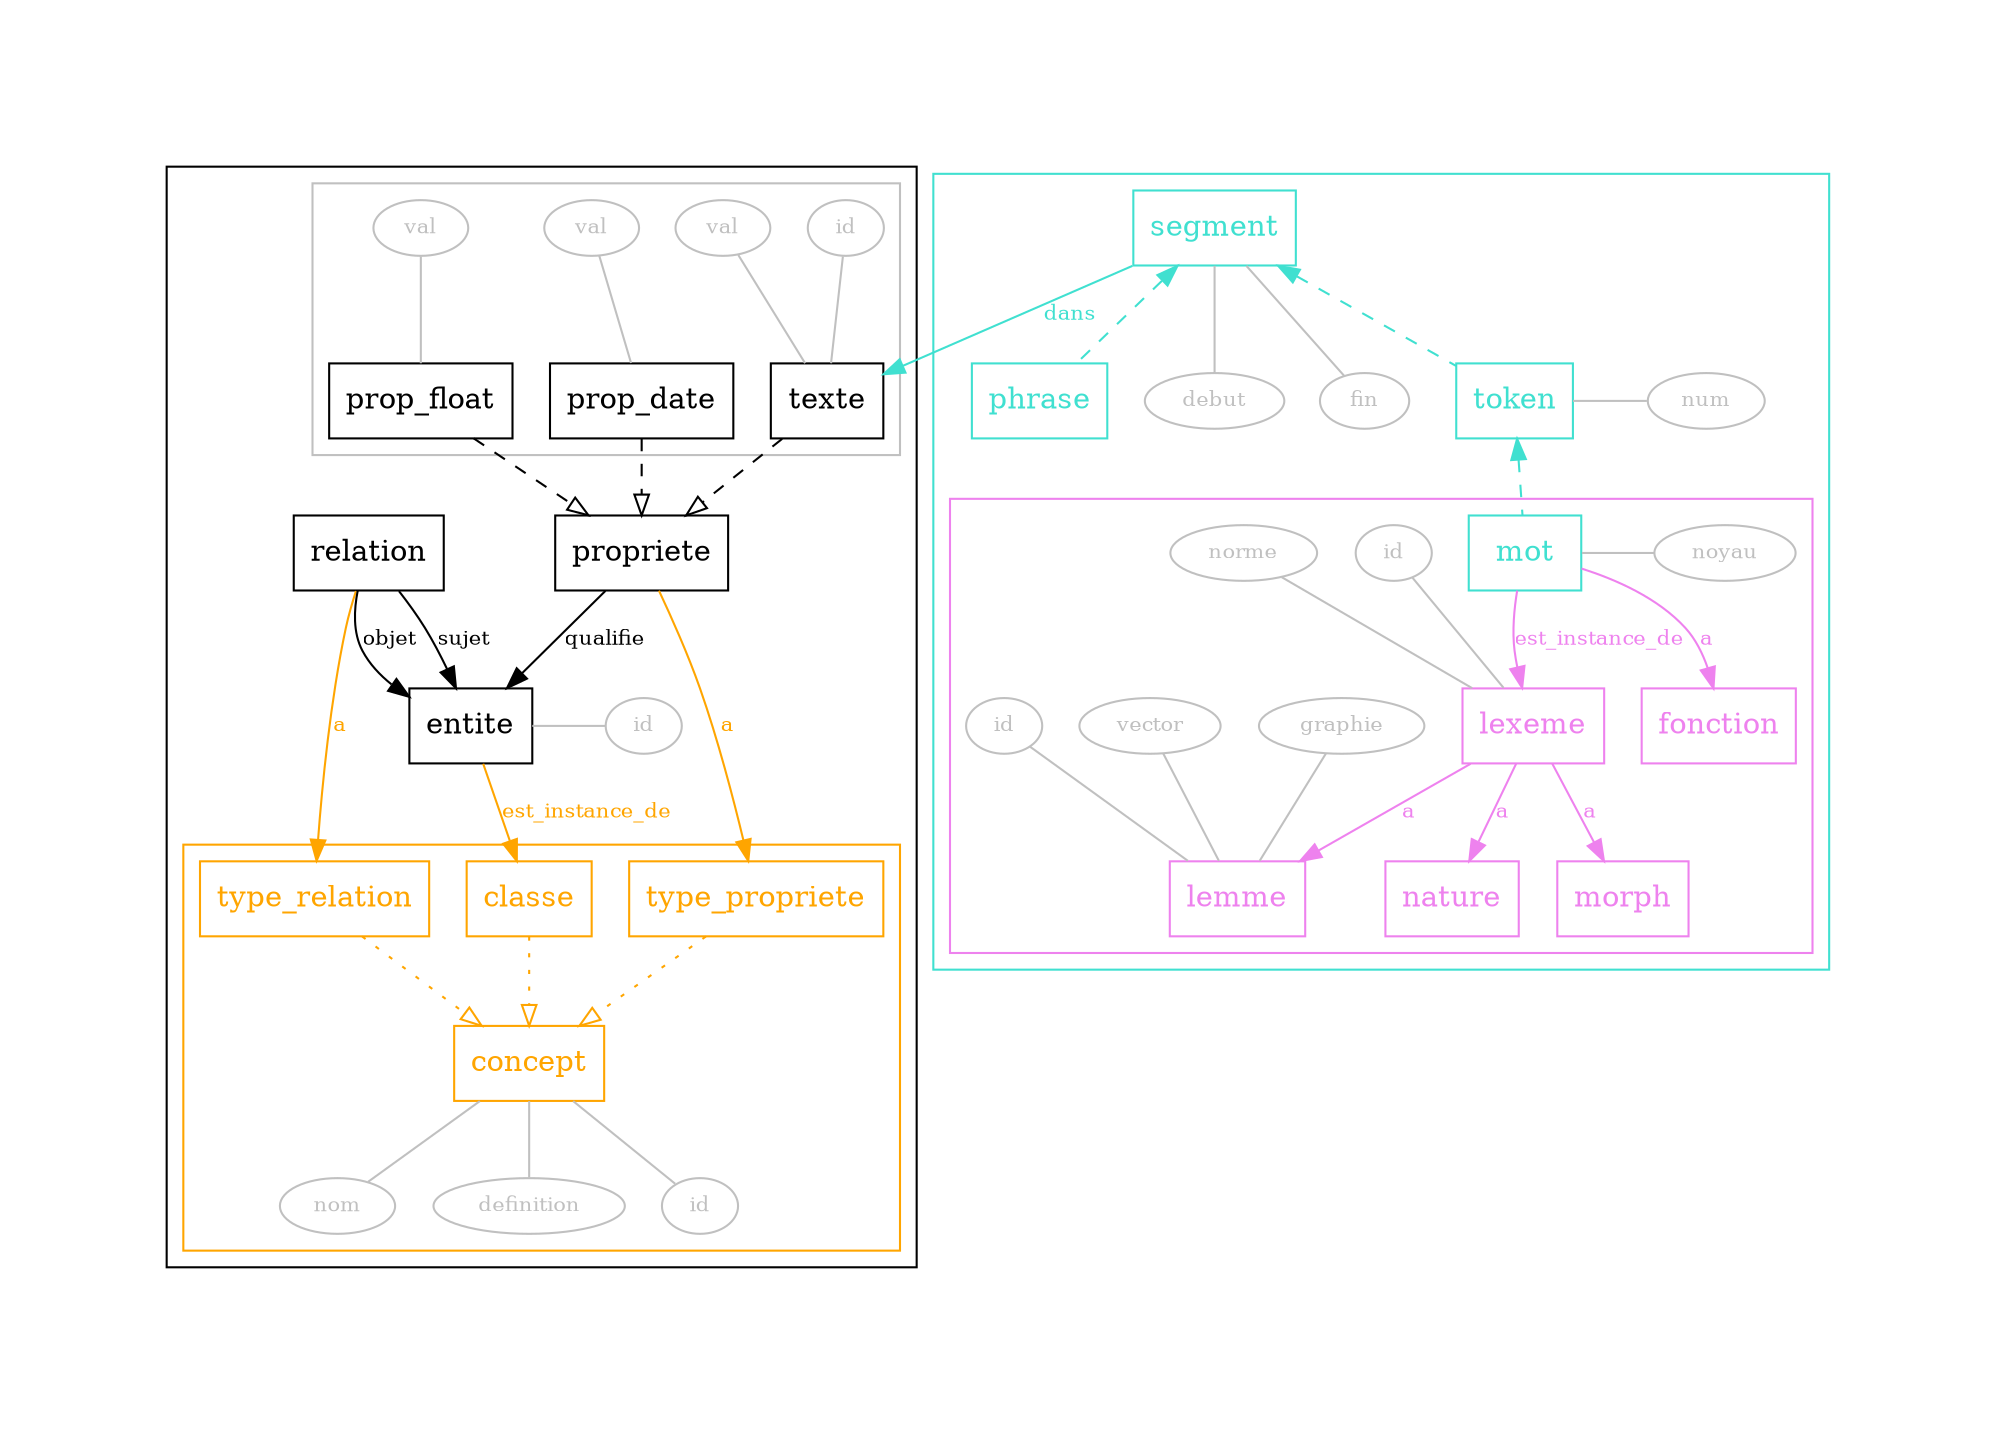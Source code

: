 digraph {
    pad=1

    subgraph cluster_eav {
        color=black

        subgraph cluster_onto {
            color=orange

            concept [color=orange fontcolor=orange shape=box]
            type_propriete [shape=box color=orange fontcolor=orange]
            type_relation [shape=box color=orange fontcolor=orange]
            classe [shape=box color=orange fontcolor=orange]

            concept_nom [label=nom fontsize=10 width=0.2 height=0.2 color=grey fontcolor=grey]
            concept_definition [label=definition fontsize=10 width=0.2 height=0.2 color=grey fontcolor=grey]
            concept_id [label=id fontsize=10 width=0.2 height=0.2 color=grey fontcolor=grey]

            type_relation -> concept [style=dotted arrowhead=empty color=orange]
            type_propriete -> concept [style=dotted arrowhead=empty color=orange]
            classe -> concept [style=dotted arrowhead=empty color=orange]

            concept -> concept_nom [dir=none color=grey]
            concept -> concept_definition [dir=none color=grey]
            concept -> concept_id [dir=none color=grey]
        }


        entite [shape=box color=black fontcolor=black]
        propriete [shape=box color=black fontcolor=black]
        relation [shape=box color=black fontcolor=black]

        texte [shape=box color=black fontcolor=black]
        prop_float [shape=box color=black fontcolor=black]
        prop_date [shape=box color=black fontcolor=black]
        entite_id [label=id fontsize=10 width=0.2 height=0.2 color=grey fontcolor=grey]
        prop_float_val [label=val width=0.2 height=0.2 fontsize=10 color=grey fontcolor=grey]
        prop_date_val [label=val width=0.2 height=0.2 fontsize=10 color=grey fontcolor=grey]
        texte_val [label=val width=0.2 height=0.2 fontsize=10 color=grey fontcolor=grey]
        texte_id [label=id width=0.2 height=0.2 fontsize=10 color=grey fontcolor=grey]

        entite -> classe [label=est_instance_de color=orange fontcolor=orange fontsize=10]
        relation -> type_relation [label=a color=orange fontcolor=orange fontsize=10]
        propriete -> type_propriete [label=a color=orange fontcolor=orange fontsize=10]
        relation -> entite [label=sujet color=black fontcolor=black fontsize=10]
        relation -> entite [label=objet color=black fontcolor=black fontsize=10]
        propriete -> entite [label=qualifie color=black fontcolor=black fontsize=10]
        texte -> propriete [style=dashed arrowhead=empty color=black]
        prop_float -> propriete [style=dashed arrowhead=empty color=black]
        prop_date -> propriete [style=dashed arrowhead=empty color=black]


        {rank=same; entite; entite_id}
        entite -> entite_id [dir=none color=grey]

        subgraph cluster_prop {
            color=grey

            {rank=same; prop_date; prop_float; texte}
            prop_float_val -> prop_float [color=grey dir=none]
            prop_date_val -> prop_date [color=grey dir=none]
            texte_val -> texte [color=grey dir=none]
            texte_id -> texte [color=grey dir=none]
        }

}


    subgraph cluster_nlp {
        color=turquoise

        token [shape=box color=turquoise fontcolor=turquoise]
        segment [shape=box color=turquoise fontcolor=turquoise]
        phrase [shape=box color=turquoise fontcolor=turquoise]

        segment_debut [label=debut fontsize=10 width=0.2 height=0.2 color=grey fontcolor=grey]
        segment_fin [label=fin fontsize=10 width=0.2 height=0.2 color=grey fontcolor=grey]
        token_num [label=num fontsize=10 width=0.2 height=0.2 color=grey fontcolor=grey]

        segment -> texte [label=dans color=turquoise fontcolor=turquoise fontsize=10]

        segment -> segment_fin [dir=none color=grey]
        segment -> segment_debut [dir=none color=grey]
        {rank=same; token_num; token}
        token -> token_num [dir=none color=grey]

        segment -> phrase [style=dashed dir=back color=turquoise]
        segment -> token [style=dashed dir=back color=turquoise]

        token -> mot [style=dashed dir=back color=turquoise]

        subgraph cluster_mot {
            color=violet

            {rank=same; mot; mot_noyau}
            mot_noyau [label=noyau fontsize=10 width=0.2 height=0.2 color=grey fontcolor=grey]
            mot -> mot_noyau [dir=none color=grey]

            mot [shape=box color=turquoise fontcolor=turquoise]

            mot -> lexeme [label=est_instance_de color=violet fontcolor=violet fontsize=10]
            mot -> fonction [label=a color=violet fontcolor=violet fontsize=10]

            lexeme [shape=box color=violet fontcolor=violet]
            lemme [shape=box color=violet fontcolor=violet]
            fonction [shape=box color=violet fontcolor=violet]
            nature [shape=box color=violet fontcolor=violet]
            morph [shape=box color=violet fontcolor=violet]

            lexeme_id [label=id fontsize=10 width=0.2 height=0.2 color=grey fontcolor=grey]
            lexeme_norme [label=norme fontsize=10 width=0.2 height=0.2 color=grey fontcolor=grey]
            lemme_id [label=id fontsize=10 width=0.2 height=0.2 color=grey fontcolor=grey]
            lemme_graphie [label=graphie fontsize=10 width=0.2 height=0.2 color=grey fontcolor=grey]
            lemme_vec [label=vector fontsize=10 width=0.2 height=0.2 color=grey fontcolor=grey]

            lexeme_id -> lexeme [dir=none color=grey]
            lexeme_norme -> lexeme [dir=none color=grey]
            lemme_id -> lemme [dir=none color=grey]
            lemme_graphie -> lemme [dir=none color=grey]
            lemme_vec -> lemme [dir=none color=grey]
            lexeme -> nature [label=a color=violet fontcolor=violet fontsize=10]
            lexeme -> morph [label=a color=violet fontcolor=violet fontsize=10]
            lexeme -> lemme [label=a color=violet fontcolor=violet fontsize=10]
        }

    }

}
